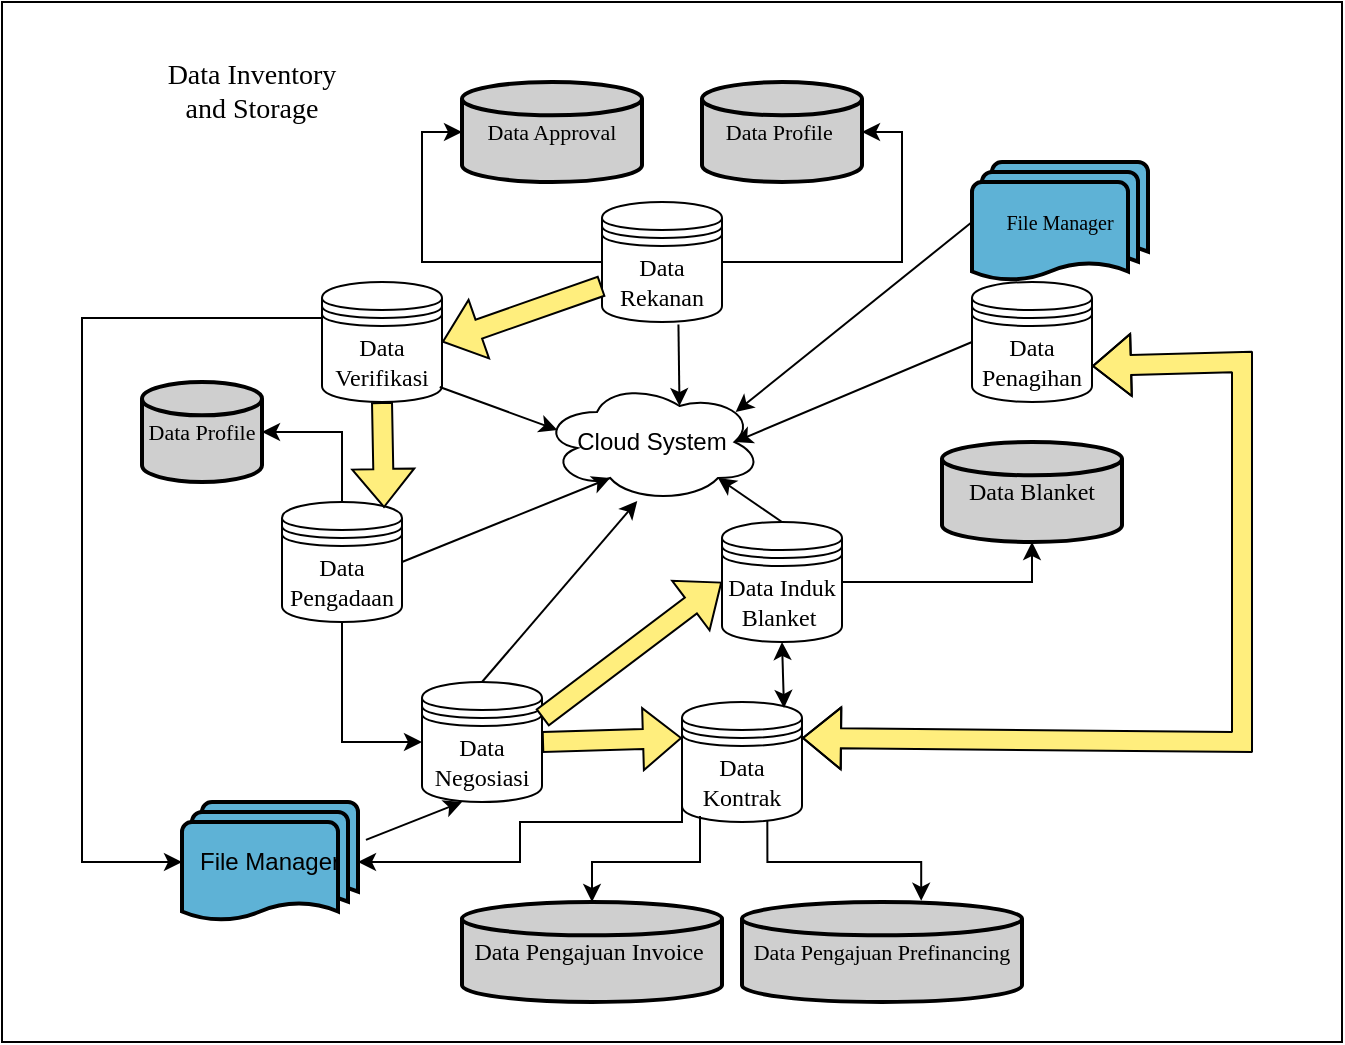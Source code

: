 <mxfile version="24.9.1">
  <diagram name="Page-1" id="PG4QekipNt-WKXIxhmZn">
    <mxGraphModel dx="1221" dy="652" grid="1" gridSize="10" guides="1" tooltips="1" connect="1" arrows="1" fold="1" page="1" pageScale="1" pageWidth="850" pageHeight="1100" math="0" shadow="0">
      <root>
        <mxCell id="0" />
        <mxCell id="1" parent="0" />
        <mxCell id="UkD4GSk05z9WfOSGak7G-1" value="&lt;font face=&quot;Times New Roman&quot;&gt;Data Rekanan&lt;/font&gt;" style="shape=datastore;whiteSpace=wrap;html=1;" parent="1" vertex="1">
          <mxGeometry x="370" y="200" width="60" height="60" as="geometry" />
        </mxCell>
        <mxCell id="UkD4GSk05z9WfOSGak7G-2" value="&lt;font face=&quot;Times New Roman&quot;&gt;Data Verifikasi&lt;/font&gt;" style="shape=datastore;whiteSpace=wrap;html=1;" parent="1" vertex="1">
          <mxGeometry x="230" y="240" width="60" height="60" as="geometry" />
        </mxCell>
        <mxCell id="UkD4GSk05z9WfOSGak7G-3" value="&lt;font face=&quot;Times New Roman&quot;&gt;Data Penagihan&lt;/font&gt;" style="shape=datastore;whiteSpace=wrap;html=1;" parent="1" vertex="1">
          <mxGeometry x="555" y="240" width="60" height="60" as="geometry" />
        </mxCell>
        <mxCell id="UkD4GSk05z9WfOSGak7G-32" style="edgeStyle=orthogonalEdgeStyle;rounded=0;orthogonalLoop=1;jettySize=auto;html=1;exitX=0.5;exitY=1;exitDx=0;exitDy=0;entryX=0;entryY=0.5;entryDx=0;entryDy=0;" parent="1" source="UkD4GSk05z9WfOSGak7G-4" target="UkD4GSk05z9WfOSGak7G-7" edge="1">
          <mxGeometry relative="1" as="geometry" />
        </mxCell>
        <mxCell id="UkD4GSk05z9WfOSGak7G-4" value="&lt;font face=&quot;Times New Roman&quot;&gt;Data Pengadaan&lt;/font&gt;" style="shape=datastore;whiteSpace=wrap;html=1;" parent="1" vertex="1">
          <mxGeometry x="210" y="350" width="60" height="60" as="geometry" />
        </mxCell>
        <mxCell id="UkD4GSk05z9WfOSGak7G-7" value="&lt;font face=&quot;Times New Roman&quot;&gt;Data Negosiasi&lt;/font&gt;" style="shape=datastore;whiteSpace=wrap;html=1;" parent="1" vertex="1">
          <mxGeometry x="280" y="440" width="60" height="60" as="geometry" />
        </mxCell>
        <mxCell id="UkD4GSk05z9WfOSGak7G-8" value="&lt;font face=&quot;Times New Roman&quot;&gt;Data Kontrak&lt;/font&gt;" style="shape=datastore;whiteSpace=wrap;html=1;" parent="1" vertex="1">
          <mxGeometry x="410" y="450" width="60" height="60" as="geometry" />
        </mxCell>
        <mxCell id="UkD4GSk05z9WfOSGak7G-9" value="&lt;font face=&quot;Times New Roman&quot;&gt;Data Induk Blanket&amp;nbsp;&lt;/font&gt;" style="shape=datastore;whiteSpace=wrap;html=1;" parent="1" vertex="1">
          <mxGeometry x="430" y="360" width="60" height="60" as="geometry" />
        </mxCell>
        <mxCell id="UkD4GSk05z9WfOSGak7G-12" value="&lt;div style=&quot;&quot;&gt;&lt;span style=&quot;font-family: &amp;quot;Times New Roman&amp;quot;; background-color: initial;&quot;&gt;&lt;font style=&quot;font-size: 11px;&quot;&gt;Data Approval&lt;/font&gt;&lt;/span&gt;&lt;/div&gt;" style="strokeWidth=2;html=1;shape=mxgraph.flowchart.database;whiteSpace=wrap;align=center;fillColor=#CFCFCF;" parent="1" vertex="1">
          <mxGeometry x="300" y="140" width="90" height="50" as="geometry" />
        </mxCell>
        <mxCell id="UkD4GSk05z9WfOSGak7G-13" value="&lt;div style=&quot;&quot;&gt;&lt;span style=&quot;font-family: &amp;quot;Times New Roman&amp;quot;; background-color: initial;&quot;&gt;&lt;font style=&quot;font-size: 11px;&quot;&gt;Data Profile&amp;nbsp;&lt;/font&gt;&lt;/span&gt;&lt;/div&gt;" style="strokeWidth=2;html=1;shape=mxgraph.flowchart.database;whiteSpace=wrap;align=center;fillColor=#CFCFCF;" parent="1" vertex="1">
          <mxGeometry x="420" y="140" width="80" height="50" as="geometry" />
        </mxCell>
        <mxCell id="UkD4GSk05z9WfOSGak7G-14" value="&lt;div style=&quot;&quot;&gt;&lt;span style=&quot;font-family: &amp;quot;Times New Roman&amp;quot;; background-color: initial;&quot;&gt;&lt;font style=&quot;font-size: 11px;&quot;&gt;Data Pengajuan Prefinancing&lt;/font&gt;&lt;/span&gt;&lt;/div&gt;" style="strokeWidth=2;html=1;shape=mxgraph.flowchart.database;whiteSpace=wrap;align=center;fillColor=#CFCFCF;" parent="1" vertex="1">
          <mxGeometry x="440" y="550" width="140" height="50" as="geometry" />
        </mxCell>
        <mxCell id="UkD4GSk05z9WfOSGak7G-15" value="&lt;div style=&quot;&quot;&gt;&lt;span style=&quot;font-family: &amp;quot;Times New Roman&amp;quot;; background-color: initial;&quot;&gt;Data Pengajuan Invoice&amp;nbsp;&lt;/span&gt;&lt;/div&gt;" style="strokeWidth=2;html=1;shape=mxgraph.flowchart.database;whiteSpace=wrap;align=center;fillColor=#CFCFCF;" parent="1" vertex="1">
          <mxGeometry x="300" y="550" width="130" height="50" as="geometry" />
        </mxCell>
        <mxCell id="UkD4GSk05z9WfOSGak7G-16" value="&lt;div style=&quot;&quot;&gt;&lt;span style=&quot;font-family: &amp;quot;Times New Roman&amp;quot;; background-color: initial;&quot;&gt;Data Blanket&lt;/span&gt;&lt;/div&gt;" style="strokeWidth=2;html=1;shape=mxgraph.flowchart.database;whiteSpace=wrap;align=center;fillColor=#CFCFCF;" parent="1" vertex="1">
          <mxGeometry x="540" y="320" width="90" height="50" as="geometry" />
        </mxCell>
        <mxCell id="UkD4GSk05z9WfOSGak7G-22" value="&lt;div style=&quot;&quot;&gt;&lt;span style=&quot;font-family: &amp;quot;Times New Roman&amp;quot;; background-color: initial;&quot;&gt;&lt;font style=&quot;font-size: 11px;&quot;&gt;Data Profile&lt;/font&gt;&lt;/span&gt;&lt;/div&gt;" style="strokeWidth=2;html=1;shape=mxgraph.flowchart.database;whiteSpace=wrap;align=center;fillColor=#CFCFCF;" parent="1" vertex="1">
          <mxGeometry x="140" y="290" width="60" height="50" as="geometry" />
        </mxCell>
        <mxCell id="UkD4GSk05z9WfOSGak7G-31" style="edgeStyle=orthogonalEdgeStyle;rounded=0;orthogonalLoop=1;jettySize=auto;html=1;exitX=0.5;exitY=0;exitDx=0;exitDy=0;entryX=1;entryY=0.5;entryDx=0;entryDy=0;entryPerimeter=0;" parent="1" source="UkD4GSk05z9WfOSGak7G-4" target="UkD4GSk05z9WfOSGak7G-22" edge="1">
          <mxGeometry relative="1" as="geometry" />
        </mxCell>
        <mxCell id="UkD4GSk05z9WfOSGak7G-33" style="edgeStyle=orthogonalEdgeStyle;rounded=0;orthogonalLoop=1;jettySize=auto;html=1;exitX=0.711;exitY=0.983;exitDx=0;exitDy=0;entryX=0.64;entryY=-0.012;entryDx=0;entryDy=0;entryPerimeter=0;exitPerimeter=0;" parent="1" source="UkD4GSk05z9WfOSGak7G-8" target="UkD4GSk05z9WfOSGak7G-14" edge="1">
          <mxGeometry relative="1" as="geometry" />
        </mxCell>
        <mxCell id="UkD4GSk05z9WfOSGak7G-34" style="edgeStyle=orthogonalEdgeStyle;rounded=0;orthogonalLoop=1;jettySize=auto;html=1;exitX=0.15;exitY=0.95;exitDx=0;exitDy=0;entryX=0.5;entryY=0;entryDx=0;entryDy=0;entryPerimeter=0;exitPerimeter=0;" parent="1" source="UkD4GSk05z9WfOSGak7G-8" target="UkD4GSk05z9WfOSGak7G-15" edge="1">
          <mxGeometry relative="1" as="geometry" />
        </mxCell>
        <mxCell id="UkD4GSk05z9WfOSGak7G-35" style="edgeStyle=orthogonalEdgeStyle;rounded=0;orthogonalLoop=1;jettySize=auto;html=1;exitX=1;exitY=0.5;exitDx=0;exitDy=0;entryX=0.5;entryY=1;entryDx=0;entryDy=0;entryPerimeter=0;" parent="1" source="UkD4GSk05z9WfOSGak7G-9" target="UkD4GSk05z9WfOSGak7G-16" edge="1">
          <mxGeometry relative="1" as="geometry" />
        </mxCell>
        <mxCell id="UkD4GSk05z9WfOSGak7G-36" style="edgeStyle=orthogonalEdgeStyle;rounded=0;orthogonalLoop=1;jettySize=auto;html=1;exitX=1;exitY=0.5;exitDx=0;exitDy=0;entryX=1;entryY=0.5;entryDx=0;entryDy=0;entryPerimeter=0;" parent="1" source="UkD4GSk05z9WfOSGak7G-1" target="UkD4GSk05z9WfOSGak7G-13" edge="1">
          <mxGeometry relative="1" as="geometry" />
        </mxCell>
        <mxCell id="UkD4GSk05z9WfOSGak7G-38" style="edgeStyle=orthogonalEdgeStyle;rounded=0;orthogonalLoop=1;jettySize=auto;html=1;exitX=0;exitY=0.5;exitDx=0;exitDy=0;entryX=0;entryY=0.5;entryDx=0;entryDy=0;entryPerimeter=0;" parent="1" source="UkD4GSk05z9WfOSGak7G-1" target="UkD4GSk05z9WfOSGak7G-12" edge="1">
          <mxGeometry relative="1" as="geometry" />
        </mxCell>
        <mxCell id="UkD4GSk05z9WfOSGak7G-39" value="" style="shape=flexArrow;endArrow=classic;html=1;rounded=0;entryX=1;entryY=0.5;entryDx=0;entryDy=0;exitX=0;exitY=0.7;exitDx=0;exitDy=0;fillColor=#FFEE7D;" parent="1" source="UkD4GSk05z9WfOSGak7G-1" target="UkD4GSk05z9WfOSGak7G-2" edge="1">
          <mxGeometry width="50" height="50" relative="1" as="geometry">
            <mxPoint x="360" y="220" as="sourcePoint" />
            <mxPoint x="410" y="360" as="targetPoint" />
          </mxGeometry>
        </mxCell>
        <mxCell id="UkD4GSk05z9WfOSGak7G-40" value="" style="shape=flexArrow;endArrow=classic;html=1;rounded=0;entryX=0.85;entryY=0.05;entryDx=0;entryDy=0;exitX=0.5;exitY=1;exitDx=0;exitDy=0;entryPerimeter=0;fillColor=#FFEE7D;" parent="1" source="UkD4GSk05z9WfOSGak7G-2" target="UkD4GSk05z9WfOSGak7G-4" edge="1">
          <mxGeometry width="50" height="50" relative="1" as="geometry">
            <mxPoint x="370" y="230" as="sourcePoint" />
            <mxPoint x="290" y="260" as="targetPoint" />
          </mxGeometry>
        </mxCell>
        <mxCell id="UkD4GSk05z9WfOSGak7G-43" value="" style="shape=flexArrow;endArrow=classic;html=1;rounded=0;exitX=1;exitY=0.5;exitDx=0;exitDy=0;entryX=0;entryY=0.3;entryDx=0;entryDy=0;fillColor=#FFEE7D;" parent="1" source="UkD4GSk05z9WfOSGak7G-7" target="UkD4GSk05z9WfOSGak7G-8" edge="1">
          <mxGeometry width="50" height="50" relative="1" as="geometry">
            <mxPoint x="360" y="410" as="sourcePoint" />
            <mxPoint x="410" y="360" as="targetPoint" />
          </mxGeometry>
        </mxCell>
        <mxCell id="UkD4GSk05z9WfOSGak7G-46" value="" style="shape=flexArrow;endArrow=classic;html=1;rounded=0;exitX=1;exitY=0.3;exitDx=0;exitDy=0;entryX=0;entryY=0.5;entryDx=0;entryDy=0;fillColor=#FFEE7D;" parent="1" source="UkD4GSk05z9WfOSGak7G-7" target="UkD4GSk05z9WfOSGak7G-9" edge="1">
          <mxGeometry width="50" height="50" relative="1" as="geometry">
            <mxPoint x="360" y="410" as="sourcePoint" />
            <mxPoint x="410" y="360" as="targetPoint" />
          </mxGeometry>
        </mxCell>
        <mxCell id="UkD4GSk05z9WfOSGak7G-48" value="" style="shape=flexArrow;endArrow=classic;startArrow=classic;html=1;rounded=0;exitX=1;exitY=0.3;exitDx=0;exitDy=0;entryX=1;entryY=0.7;entryDx=0;entryDy=0;fillColor=#FFEE7D;" parent="1" source="UkD4GSk05z9WfOSGak7G-8" target="UkD4GSk05z9WfOSGak7G-3" edge="1">
          <mxGeometry width="100" height="100" relative="1" as="geometry">
            <mxPoint x="330" y="430" as="sourcePoint" />
            <mxPoint x="430" y="330" as="targetPoint" />
            <Array as="points">
              <mxPoint x="690" y="470" />
              <mxPoint x="690" y="280" />
            </Array>
          </mxGeometry>
        </mxCell>
        <mxCell id="UkD4GSk05z9WfOSGak7G-49" value="" style="endArrow=classic;startArrow=classic;html=1;rounded=0;entryX=0.5;entryY=1;entryDx=0;entryDy=0;exitX=0.85;exitY=0.05;exitDx=0;exitDy=0;exitPerimeter=0;" parent="1" source="UkD4GSk05z9WfOSGak7G-8" target="UkD4GSk05z9WfOSGak7G-9" edge="1">
          <mxGeometry width="50" height="50" relative="1" as="geometry">
            <mxPoint x="360" y="490" as="sourcePoint" />
            <mxPoint x="410" y="440" as="targetPoint" />
          </mxGeometry>
        </mxCell>
        <mxCell id="UkD4GSk05z9WfOSGak7G-50" value="&lt;font style=&quot;font-size: 10px;&quot; face=&quot;Times New Roman&quot;&gt;File Manager&lt;/font&gt;" style="strokeWidth=2;html=1;shape=mxgraph.flowchart.multi-document;whiteSpace=wrap;fillColor=#5EB2D6;" parent="1" vertex="1">
          <mxGeometry x="555" y="180" width="88" height="60" as="geometry" />
        </mxCell>
        <mxCell id="UkD4GSk05z9WfOSGak7G-51" value="Cloud System" style="ellipse;shape=cloud;whiteSpace=wrap;html=1;" parent="1" vertex="1">
          <mxGeometry x="340" y="290" width="110" height="60" as="geometry" />
        </mxCell>
        <mxCell id="UkD4GSk05z9WfOSGak7G-53" value="" style="endArrow=classic;html=1;rounded=0;entryX=0.88;entryY=0.25;entryDx=0;entryDy=0;entryPerimeter=0;exitX=0;exitY=0.5;exitDx=0;exitDy=0;exitPerimeter=0;" parent="1" source="UkD4GSk05z9WfOSGak7G-50" target="UkD4GSk05z9WfOSGak7G-51" edge="1">
          <mxGeometry width="50" height="50" relative="1" as="geometry">
            <mxPoint x="840" y="440" as="sourcePoint" />
            <mxPoint x="890" y="390" as="targetPoint" />
          </mxGeometry>
        </mxCell>
        <mxCell id="UkD4GSk05z9WfOSGak7G-54" value="" style="endArrow=classic;html=1;rounded=0;exitX=0;exitY=0.5;exitDx=0;exitDy=0;entryX=0.875;entryY=0.5;entryDx=0;entryDy=0;entryPerimeter=0;" parent="1" source="UkD4GSk05z9WfOSGak7G-3" target="UkD4GSk05z9WfOSGak7G-51" edge="1">
          <mxGeometry width="50" height="50" relative="1" as="geometry">
            <mxPoint x="840" y="440" as="sourcePoint" />
            <mxPoint x="890" y="390" as="targetPoint" />
          </mxGeometry>
        </mxCell>
        <mxCell id="UkD4GSk05z9WfOSGak7G-55" value="" style="endArrow=classic;html=1;rounded=0;exitX=0.637;exitY=1.021;exitDx=0;exitDy=0;exitPerimeter=0;entryX=0.625;entryY=0.2;entryDx=0;entryDy=0;entryPerimeter=0;" parent="1" source="UkD4GSk05z9WfOSGak7G-1" target="UkD4GSk05z9WfOSGak7G-51" edge="1">
          <mxGeometry width="50" height="50" relative="1" as="geometry">
            <mxPoint x="630" y="380" as="sourcePoint" />
            <mxPoint x="680" y="330" as="targetPoint" />
          </mxGeometry>
        </mxCell>
        <mxCell id="UkD4GSk05z9WfOSGak7G-56" value="" style="endArrow=classic;html=1;rounded=0;exitX=0.5;exitY=0;exitDx=0;exitDy=0;entryX=0.8;entryY=0.8;entryDx=0;entryDy=0;entryPerimeter=0;" parent="1" source="UkD4GSk05z9WfOSGak7G-9" target="UkD4GSk05z9WfOSGak7G-51" edge="1">
          <mxGeometry width="50" height="50" relative="1" as="geometry">
            <mxPoint x="630" y="380" as="sourcePoint" />
            <mxPoint x="680" y="330" as="targetPoint" />
          </mxGeometry>
        </mxCell>
        <mxCell id="UkD4GSk05z9WfOSGak7G-58" value="" style="endArrow=classic;html=1;rounded=0;exitX=1;exitY=0.5;exitDx=0;exitDy=0;entryX=0.31;entryY=0.8;entryDx=0;entryDy=0;entryPerimeter=0;" parent="1" source="UkD4GSk05z9WfOSGak7G-4" target="UkD4GSk05z9WfOSGak7G-51" edge="1">
          <mxGeometry width="50" height="50" relative="1" as="geometry">
            <mxPoint x="610" y="400" as="sourcePoint" />
            <mxPoint x="660" y="350" as="targetPoint" />
          </mxGeometry>
        </mxCell>
        <mxCell id="UkD4GSk05z9WfOSGak7G-59" value="" style="endArrow=classic;html=1;rounded=0;exitX=0.5;exitY=0;exitDx=0;exitDy=0;entryX=0.433;entryY=0.992;entryDx=0;entryDy=0;entryPerimeter=0;" parent="1" source="UkD4GSk05z9WfOSGak7G-7" target="UkD4GSk05z9WfOSGak7G-51" edge="1">
          <mxGeometry width="50" height="50" relative="1" as="geometry">
            <mxPoint x="610" y="400" as="sourcePoint" />
            <mxPoint x="660" y="350" as="targetPoint" />
          </mxGeometry>
        </mxCell>
        <mxCell id="UkD4GSk05z9WfOSGak7G-60" value="" style="endArrow=classic;html=1;rounded=0;exitX=0.981;exitY=0.875;exitDx=0;exitDy=0;exitPerimeter=0;entryX=0.07;entryY=0.4;entryDx=0;entryDy=0;entryPerimeter=0;" parent="1" source="UkD4GSk05z9WfOSGak7G-2" target="UkD4GSk05z9WfOSGak7G-51" edge="1">
          <mxGeometry width="50" height="50" relative="1" as="geometry">
            <mxPoint x="610" y="400" as="sourcePoint" />
            <mxPoint x="660" y="350" as="targetPoint" />
          </mxGeometry>
        </mxCell>
        <mxCell id="UkD4GSk05z9WfOSGak7G-61" value="File Manager" style="strokeWidth=2;html=1;shape=mxgraph.flowchart.multi-document;whiteSpace=wrap;fillColor=#5EB2D6;" parent="1" vertex="1">
          <mxGeometry x="160" y="500" width="88" height="60" as="geometry" />
        </mxCell>
        <mxCell id="UkD4GSk05z9WfOSGak7G-62" value="" style="endArrow=classic;html=1;rounded=0;exitX=1.045;exitY=0.316;exitDx=0;exitDy=0;exitPerimeter=0;" parent="1" source="UkD4GSk05z9WfOSGak7G-61" edge="1">
          <mxGeometry width="50" height="50" relative="1" as="geometry">
            <mxPoint x="650" y="450" as="sourcePoint" />
            <mxPoint x="300" y="500" as="targetPoint" />
          </mxGeometry>
        </mxCell>
        <mxCell id="UkD4GSk05z9WfOSGak7G-65" style="edgeStyle=orthogonalEdgeStyle;rounded=0;orthogonalLoop=1;jettySize=auto;html=1;exitX=0;exitY=0.3;exitDx=0;exitDy=0;entryX=0;entryY=0.5;entryDx=0;entryDy=0;entryPerimeter=0;" parent="1" source="UkD4GSk05z9WfOSGak7G-2" target="UkD4GSk05z9WfOSGak7G-61" edge="1">
          <mxGeometry relative="1" as="geometry">
            <Array as="points">
              <mxPoint x="110" y="258" />
              <mxPoint x="110" y="530" />
            </Array>
          </mxGeometry>
        </mxCell>
        <mxCell id="UkD4GSk05z9WfOSGak7G-66" style="edgeStyle=orthogonalEdgeStyle;rounded=0;orthogonalLoop=1;jettySize=auto;html=1;exitX=0;exitY=0.7;exitDx=0;exitDy=0;entryX=1;entryY=0.5;entryDx=0;entryDy=0;entryPerimeter=0;" parent="1" source="UkD4GSk05z9WfOSGak7G-8" target="UkD4GSk05z9WfOSGak7G-61" edge="1">
          <mxGeometry relative="1" as="geometry">
            <Array as="points">
              <mxPoint x="410" y="510" />
              <mxPoint x="329" y="510" />
              <mxPoint x="329" y="530" />
            </Array>
          </mxGeometry>
        </mxCell>
        <mxCell id="UkD4GSk05z9WfOSGak7G-67" value="&lt;font style=&quot;font-size: 14px;&quot; face=&quot;Times New Roman&quot;&gt;Data Inventory and Storage&lt;/font&gt;" style="text;html=1;align=center;verticalAlign=middle;whiteSpace=wrap;rounded=0;" parent="1" vertex="1">
          <mxGeometry x="150" y="130" width="90" height="30" as="geometry" />
        </mxCell>
        <mxCell id="UkD4GSk05z9WfOSGak7G-69" value="" style="rounded=0;whiteSpace=wrap;html=1;fillColor=none;" parent="1" vertex="1">
          <mxGeometry x="70" y="100" width="670" height="520" as="geometry" />
        </mxCell>
      </root>
    </mxGraphModel>
  </diagram>
</mxfile>
